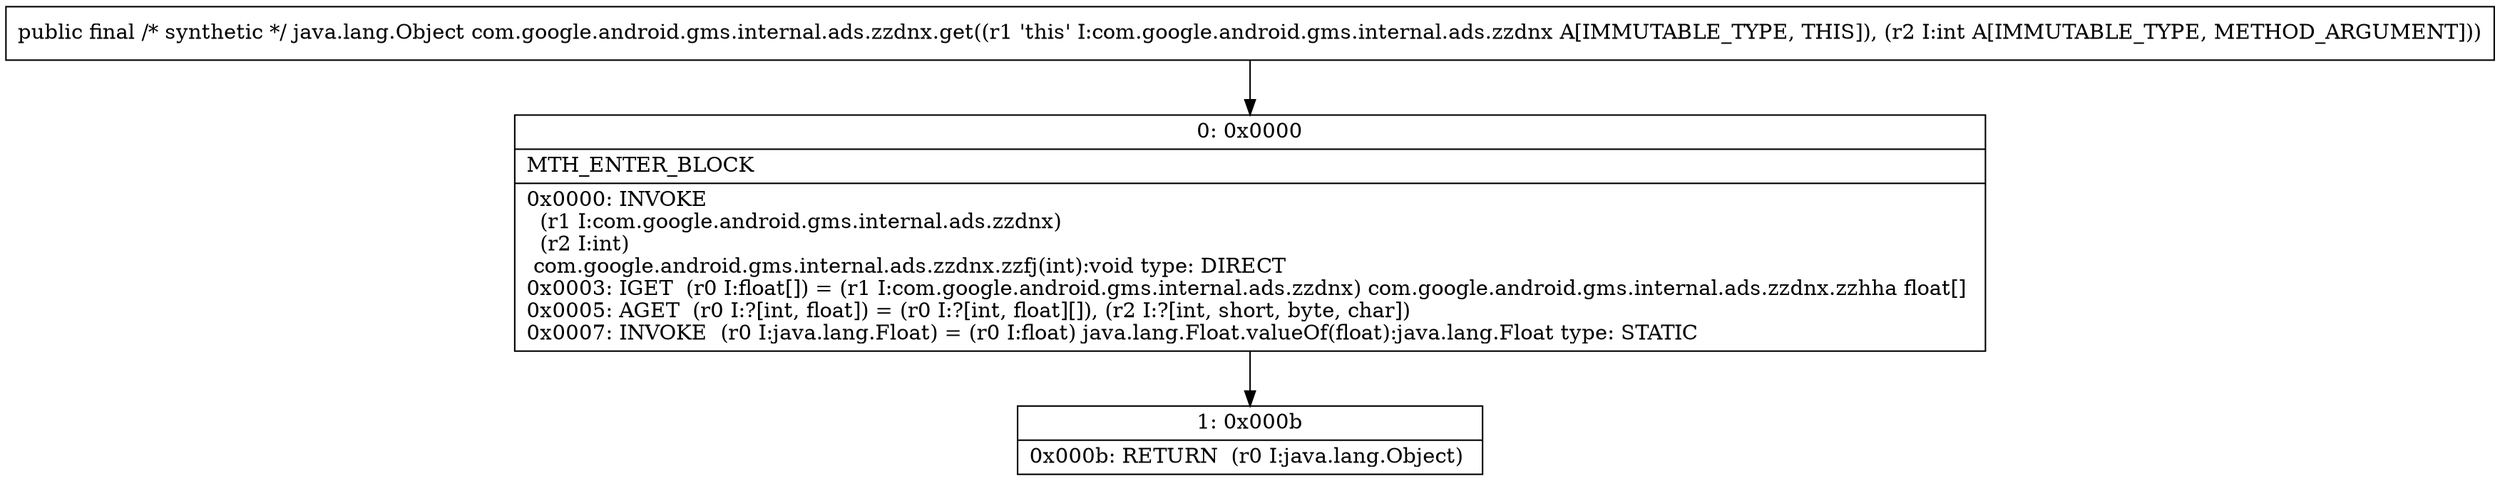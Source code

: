 digraph "CFG forcom.google.android.gms.internal.ads.zzdnx.get(I)Ljava\/lang\/Object;" {
Node_0 [shape=record,label="{0\:\ 0x0000|MTH_ENTER_BLOCK\l|0x0000: INVOKE  \l  (r1 I:com.google.android.gms.internal.ads.zzdnx)\l  (r2 I:int)\l com.google.android.gms.internal.ads.zzdnx.zzfj(int):void type: DIRECT \l0x0003: IGET  (r0 I:float[]) = (r1 I:com.google.android.gms.internal.ads.zzdnx) com.google.android.gms.internal.ads.zzdnx.zzhha float[] \l0x0005: AGET  (r0 I:?[int, float]) = (r0 I:?[int, float][]), (r2 I:?[int, short, byte, char]) \l0x0007: INVOKE  (r0 I:java.lang.Float) = (r0 I:float) java.lang.Float.valueOf(float):java.lang.Float type: STATIC \l}"];
Node_1 [shape=record,label="{1\:\ 0x000b|0x000b: RETURN  (r0 I:java.lang.Object) \l}"];
MethodNode[shape=record,label="{public final \/* synthetic *\/ java.lang.Object com.google.android.gms.internal.ads.zzdnx.get((r1 'this' I:com.google.android.gms.internal.ads.zzdnx A[IMMUTABLE_TYPE, THIS]), (r2 I:int A[IMMUTABLE_TYPE, METHOD_ARGUMENT])) }"];
MethodNode -> Node_0;
Node_0 -> Node_1;
}

